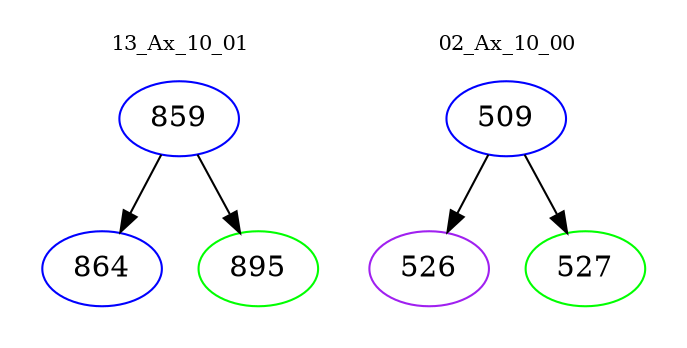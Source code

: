 digraph{
subgraph cluster_0 {
color = white
label = "13_Ax_10_01";
fontsize=10;
T0_859 [label="859", color="blue"]
T0_859 -> T0_864 [color="black"]
T0_864 [label="864", color="blue"]
T0_859 -> T0_895 [color="black"]
T0_895 [label="895", color="green"]
}
subgraph cluster_1 {
color = white
label = "02_Ax_10_00";
fontsize=10;
T1_509 [label="509", color="blue"]
T1_509 -> T1_526 [color="black"]
T1_526 [label="526", color="purple"]
T1_509 -> T1_527 [color="black"]
T1_527 [label="527", color="green"]
}
}
